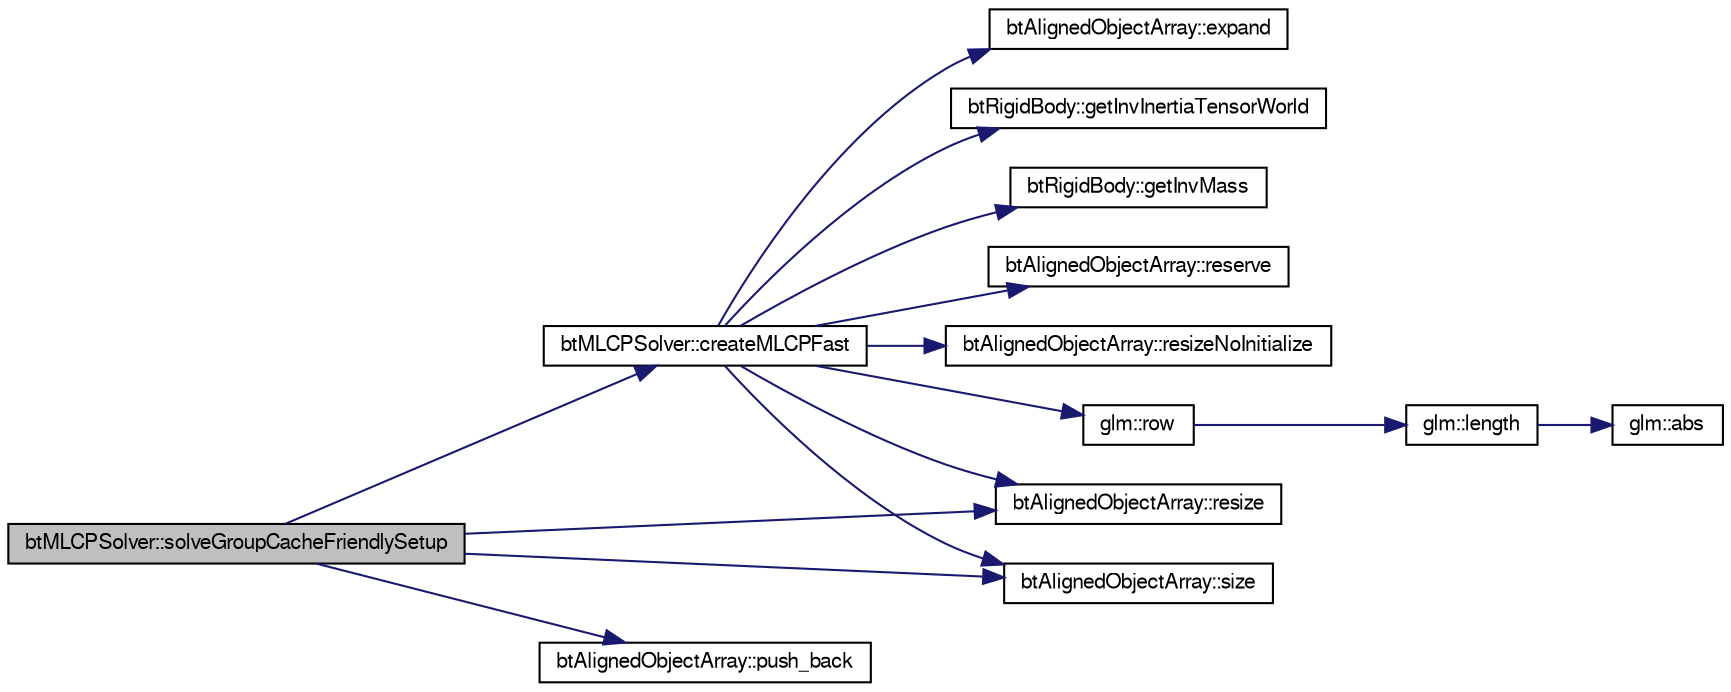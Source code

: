 digraph G
{
  bgcolor="transparent";
  edge [fontname="FreeSans",fontsize=10,labelfontname="FreeSans",labelfontsize=10];
  node [fontname="FreeSans",fontsize=10,shape=record];
  rankdir=LR;
  Node1 [label="btMLCPSolver::solveGroupCacheFriendlySetup",height=0.2,width=0.4,color="black", fillcolor="grey75", style="filled" fontcolor="black"];
  Node1 -> Node2 [color="midnightblue",fontsize=10,style="solid"];
  Node2 [label="btMLCPSolver::createMLCPFast",height=0.2,width=0.4,color="black",URL="$classbt_m_l_c_p_solver.html#b36b9b3bf2bbbd1de7db27ba109e0a8a"];
  Node2 -> Node3 [color="midnightblue",fontsize=10,style="solid"];
  Node3 [label="btAlignedObjectArray::expand",height=0.2,width=0.4,color="black",URL="$classbt_aligned_object_array.html#d64affb4ed3f9db81f832cbac6b62527"];
  Node2 -> Node4 [color="midnightblue",fontsize=10,style="solid"];
  Node4 [label="btRigidBody::getInvInertiaTensorWorld",height=0.2,width=0.4,color="black",URL="$classbt_rigid_body.html#ac3284d52f4dd4628a0e0ffbc6e05908"];
  Node2 -> Node5 [color="midnightblue",fontsize=10,style="solid"];
  Node5 [label="btRigidBody::getInvMass",height=0.2,width=0.4,color="black",URL="$classbt_rigid_body.html#ff8193d59d882da6de7236b2410d7e52"];
  Node2 -> Node6 [color="midnightblue",fontsize=10,style="solid"];
  Node6 [label="btAlignedObjectArray::reserve",height=0.2,width=0.4,color="black",URL="$classbt_aligned_object_array.html#0bcdc850355c6742c66d50b16b102d9d"];
  Node2 -> Node7 [color="midnightblue",fontsize=10,style="solid"];
  Node7 [label="btAlignedObjectArray::resize",height=0.2,width=0.4,color="black",URL="$classbt_aligned_object_array.html#6a48cd9cb91d0cfa50ee1c70ef485190"];
  Node2 -> Node8 [color="midnightblue",fontsize=10,style="solid"];
  Node8 [label="btAlignedObjectArray::resizeNoInitialize",height=0.2,width=0.4,color="black",URL="$classbt_aligned_object_array.html#2cc58c74534181a7a10e5c6ab8b21227"];
  Node2 -> Node9 [color="midnightblue",fontsize=10,style="solid"];
  Node9 [label="glm::row",height=0.2,width=0.4,color="black",URL="$group__gtc__matrix__access.html#g4409b9c0604f3ed3e6f116b6680eae44"];
  Node9 -> Node10 [color="midnightblue",fontsize=10,style="solid"];
  Node10 [label="glm::length",height=0.2,width=0.4,color="black",URL="$group__core__func__geometric.html#gd73a94d9c967e619e670156356e93b7e"];
  Node10 -> Node11 [color="midnightblue",fontsize=10,style="solid"];
  Node11 [label="glm::abs",height=0.2,width=0.4,color="black",URL="$group__core__func__common.html#gab4b95b47f2918ce6e7ac279a0ba27c1"];
  Node2 -> Node12 [color="midnightblue",fontsize=10,style="solid"];
  Node12 [label="btAlignedObjectArray::size",height=0.2,width=0.4,color="black",URL="$classbt_aligned_object_array.html#6bdd14c7599ecb95e8d83dd5a715f9b7",tooltip="return the number of elements in the array"];
  Node1 -> Node13 [color="midnightblue",fontsize=10,style="solid"];
  Node13 [label="btAlignedObjectArray::push_back",height=0.2,width=0.4,color="black",URL="$classbt_aligned_object_array.html#d61e10166e2c00f487095d3482b9edd1"];
  Node1 -> Node7 [color="midnightblue",fontsize=10,style="solid"];
  Node1 -> Node12 [color="midnightblue",fontsize=10,style="solid"];
}
